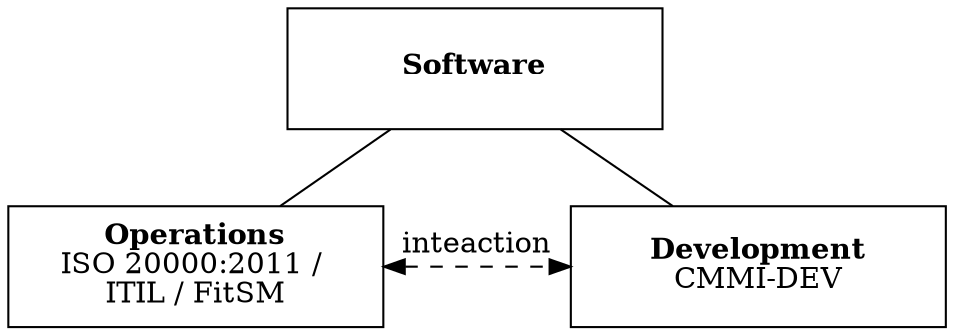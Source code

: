 graph it {

    node[shape=rounded
         width=2.5
         height=0.8
        ];

    sw  [label=<<B>Software</B>>];
    op  [label=<<B>Operations</B><BR/>ISO 20000:2011 / <BR/>ITIL / FitSM>];
    dev [label=<<B>Development</B><BR/>CMMI-DEV>];

    rank = same; op; dev;

    sw -- {op, dev};
    op -- dev [label="inteaction" dir=both style=dashed];
}
